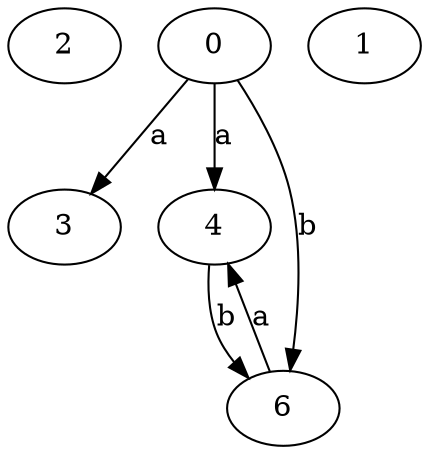 strict digraph  {
2;
3;
4;
0;
1;
6;
4 -> 6  [label=b];
0 -> 3  [label=a];
0 -> 4  [label=a];
0 -> 6  [label=b];
6 -> 4  [label=a];
}
